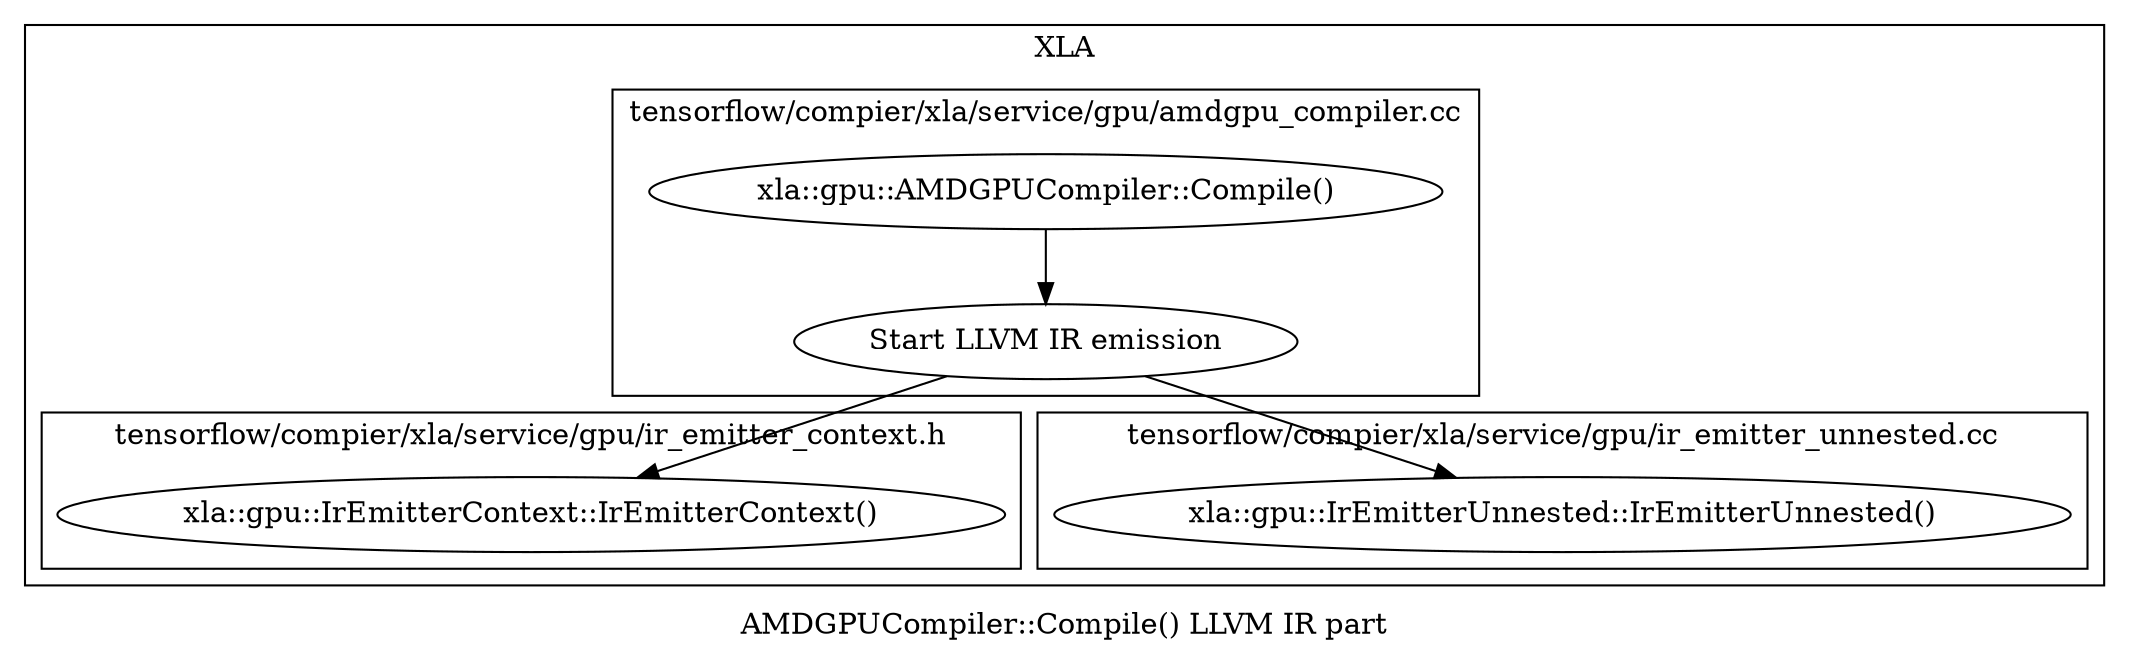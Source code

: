 digraph 07 {
  label = "AMDGPUCompiler::Compile() LLVM IR part";

  subgraph cluster_xla {
    label = "XLA";

    subgraph cluster_amdgpu_compuiler_cc {
      label = "tensorflow/compier/xla/service/gpu/amdgpu_compiler.cc";
      URL="https://github.com/ROCmSoftwarePlatform/tensorflow/blob/rocm-v1/tensorflow/compiler/xla/service/gpu/amdgpu_compiler.cc";

      00 [label="xla::gpu::AMDGPUCompiler::Compile()" URL="https://github.com/ROCmSoftwarePlatform/tensorflow/blob/rocm-v1/tensorflow/compiler/xla/service/gpu/amdgpu_compiler.cc#L194"];
      01 [label="Start LLVM IR emission" URL="https://github.com/ROCmSoftwarePlatform/tensorflow/blob/rocm-v1/tensorflow/compiler/xla/service/gpu/amdgpu_compiler.cc#L243"];

      00 -> 01;
    }

    subgraph cluster_ir_emitter_context_h {
      label = "tensorflow/compier/xla/service/gpu/ir_emitter_context.h";
      URL="https://github.com/ROCmSoftwarePlatform/tensorflow/blob/rocm-v1/tensorflow/compiler/xla/service/gpu/ir_emitter_context.h";

      02 [label="xla::gpu::IrEmitterContext::IrEmitterContext()" URL="https://github.com/ROCmSoftwarePlatform/tensorflow/blob/rocm-v1/tensorflow/compiler/xla/service/gpu/ir_emitter_context.h#L33"];

      01 -> 02;
    }

    subgraph cluster_ir_emitter_unnested_cc {
      label = "tensorflow/compier/xla/service/gpu/ir_emitter_unnested.cc";
      URL="https://github.com/ROCmSoftwarePlatform/tensorflow/blob/rocm-v1/tensorflow/compiler/xla/service/gpu/ir_emitter_unnested.cc";

      03 [label="xla::gpu::IrEmitterUnnested::IrEmitterUnnested()" URL="https://github.com/ROCmSoftwarePlatform/tensorflow/blob/rocm-v1/tensorflow/compiler/xla/service/gpu/ir_emitter_unnested.cc#L132"];

      01 -> 03;
    }
  }
}
